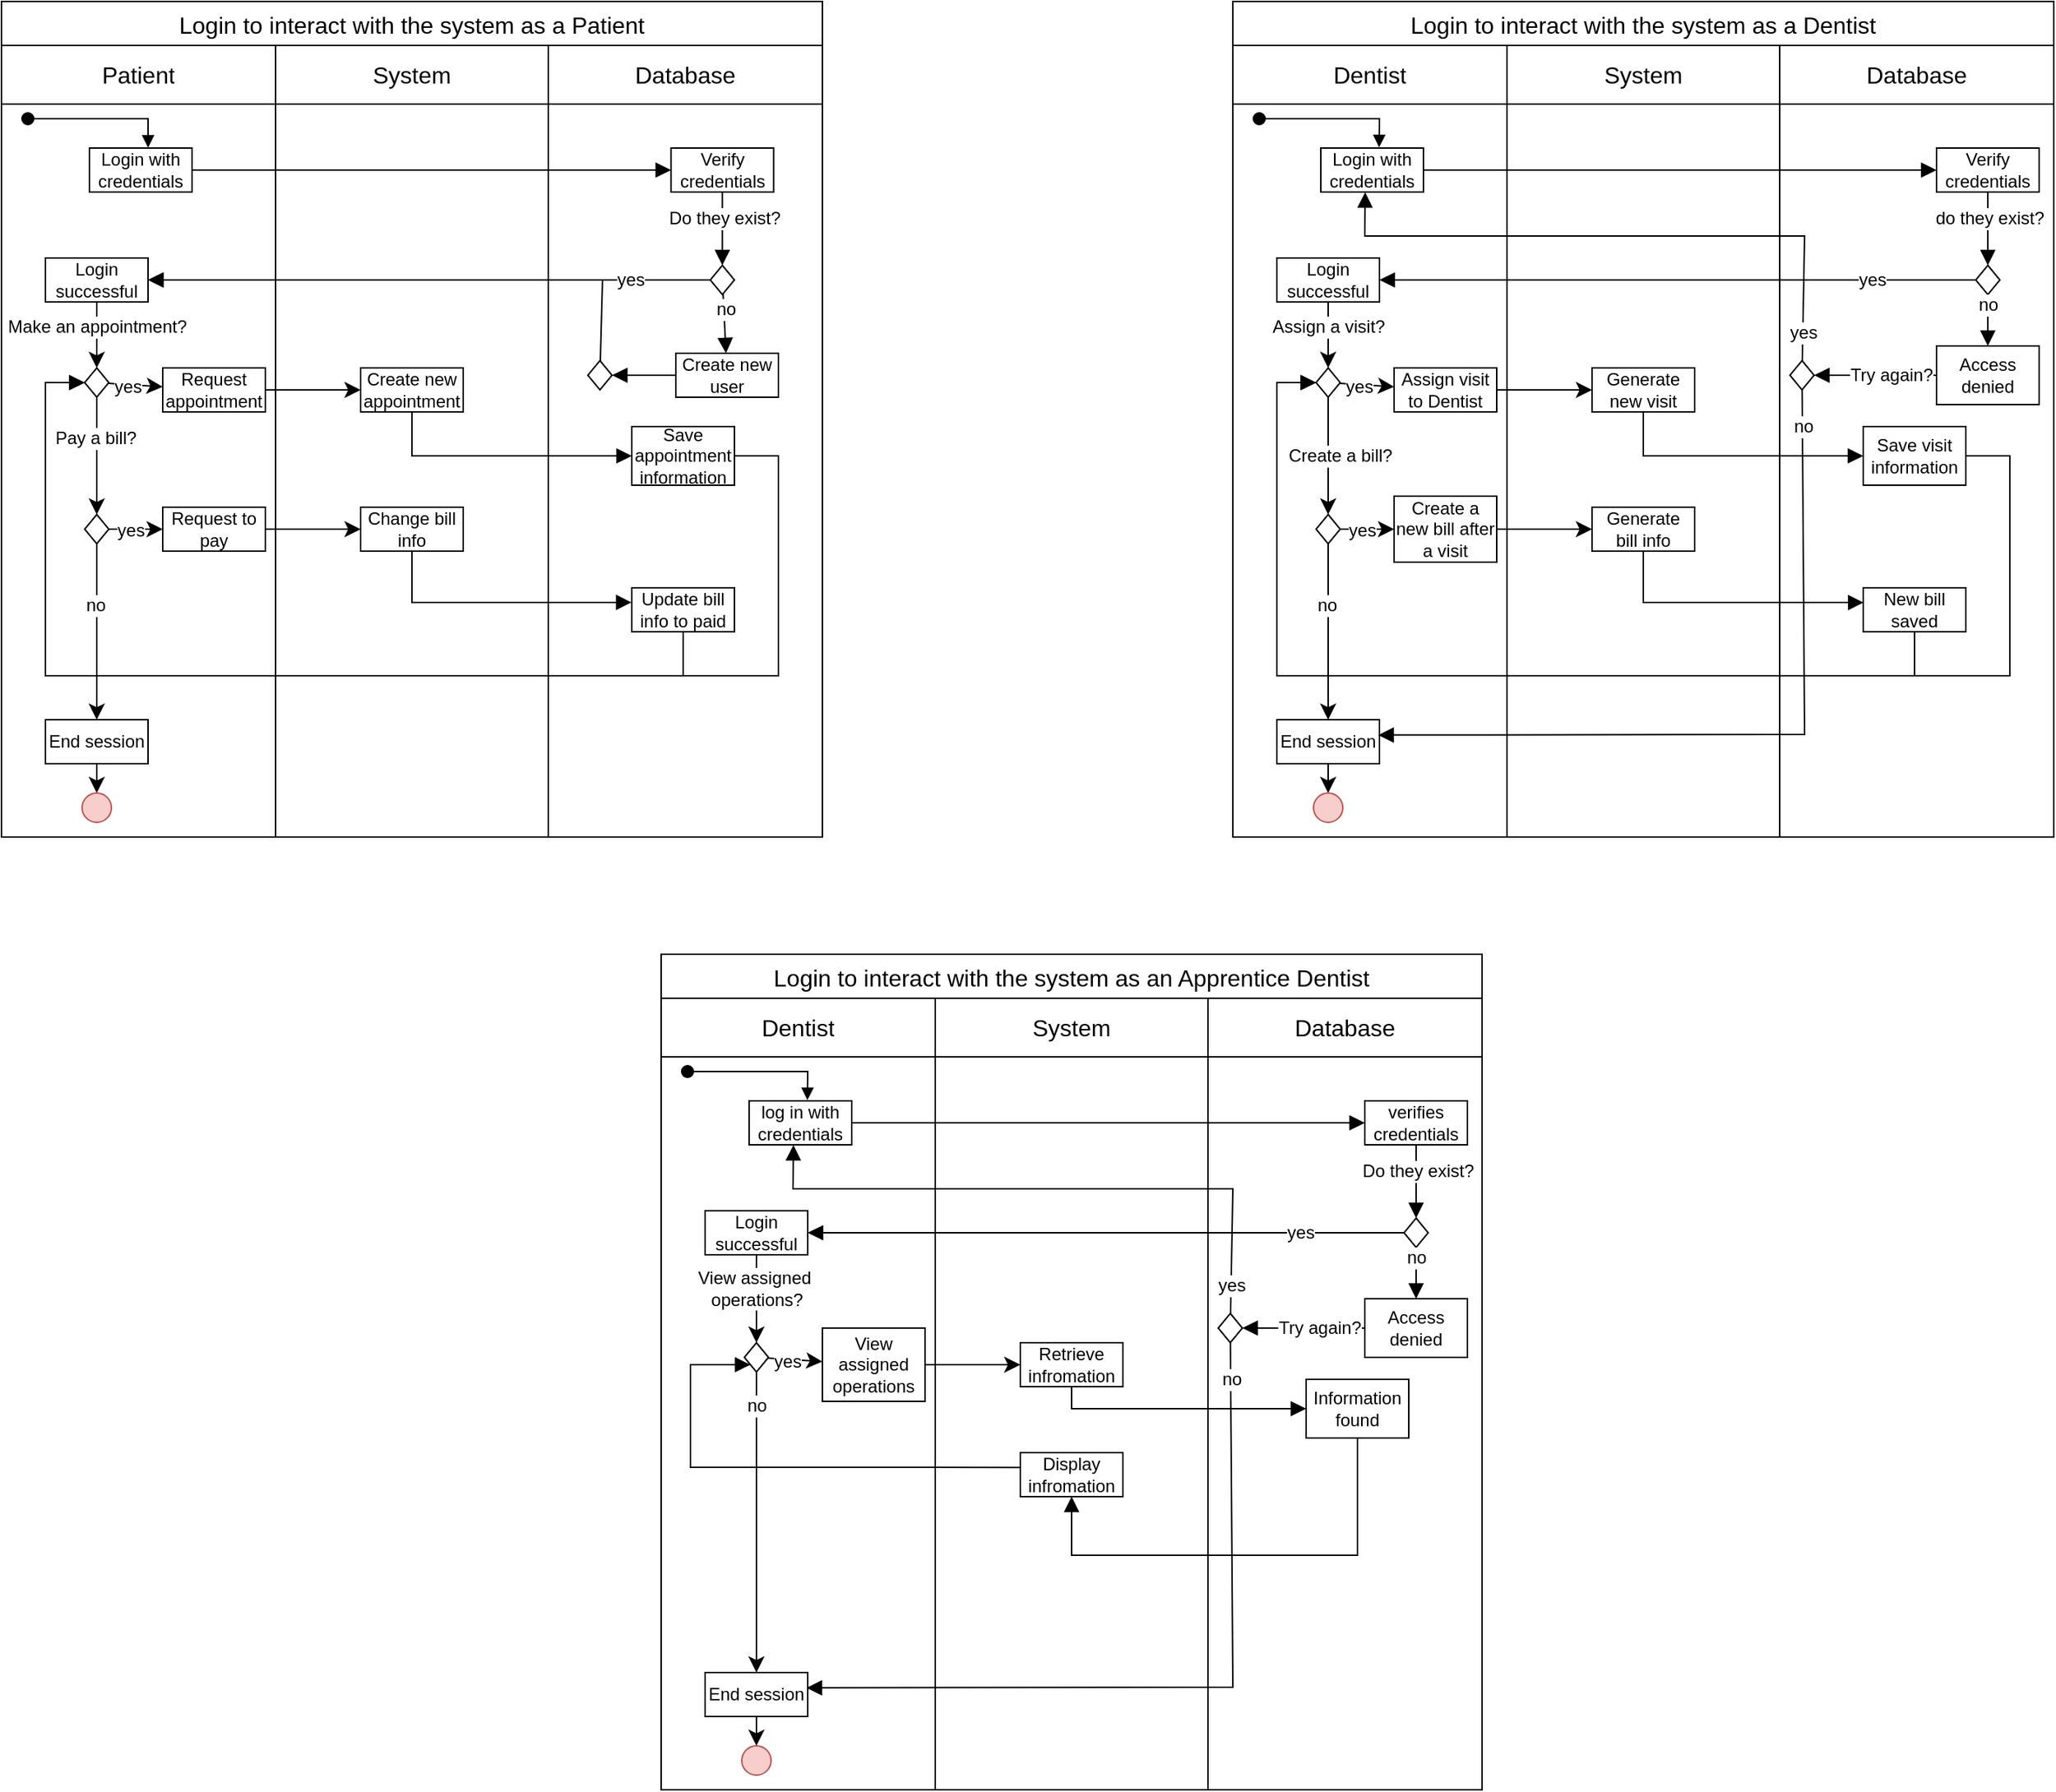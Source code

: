 <mxfile version="24.8.0">
  <diagram name="Page-1" id="uEcrJ6mdZMf3yO1zMUEK">
    <mxGraphModel dx="2141" dy="1017" grid="1" gridSize="10" guides="1" tooltips="1" connect="1" arrows="1" fold="1" page="1" pageScale="1" pageWidth="850" pageHeight="1100" math="0" shadow="0">
      <root>
        <mxCell id="0" />
        <mxCell id="1" parent="0" />
        <mxCell id="DEw6KJjrD6QTIvw1O1RF-261" value="" style="group" vertex="1" connectable="0" parent="1">
          <mxGeometry x="110" y="480" width="560" height="560" as="geometry" />
        </mxCell>
        <mxCell id="DEw6KJjrD6QTIvw1O1RF-126" value="Login to interact with the system as a Patient" style="shape=table;startSize=30;container=1;collapsible=0;childLayout=tableLayout;strokeColor=default;fontSize=16;" vertex="1" parent="DEw6KJjrD6QTIvw1O1RF-261">
          <mxGeometry width="560" height="570" as="geometry" />
        </mxCell>
        <mxCell id="DEw6KJjrD6QTIvw1O1RF-127" value="" style="shape=tableRow;horizontal=0;startSize=0;swimlaneHead=0;swimlaneBody=0;strokeColor=inherit;top=0;left=0;bottom=0;right=0;collapsible=0;dropTarget=0;fillColor=none;points=[[0,0.5],[1,0.5]];portConstraint=eastwest;fontSize=16;" vertex="1" parent="DEw6KJjrD6QTIvw1O1RF-126">
          <mxGeometry y="30" width="560" height="40" as="geometry" />
        </mxCell>
        <mxCell id="DEw6KJjrD6QTIvw1O1RF-128" value="Patient" style="shape=partialRectangle;html=1;whiteSpace=wrap;connectable=0;strokeColor=inherit;overflow=hidden;fillColor=none;top=0;left=0;bottom=0;right=0;pointerEvents=1;fontSize=16;" vertex="1" parent="DEw6KJjrD6QTIvw1O1RF-127">
          <mxGeometry width="187" height="40" as="geometry">
            <mxRectangle width="187" height="40" as="alternateBounds" />
          </mxGeometry>
        </mxCell>
        <mxCell id="DEw6KJjrD6QTIvw1O1RF-129" value="System" style="shape=partialRectangle;html=1;whiteSpace=wrap;connectable=0;strokeColor=inherit;overflow=hidden;fillColor=none;top=0;left=0;bottom=0;right=0;pointerEvents=1;fontSize=16;" vertex="1" parent="DEw6KJjrD6QTIvw1O1RF-127">
          <mxGeometry x="187" width="186" height="40" as="geometry">
            <mxRectangle width="186" height="40" as="alternateBounds" />
          </mxGeometry>
        </mxCell>
        <mxCell id="DEw6KJjrD6QTIvw1O1RF-130" value="Database" style="shape=partialRectangle;html=1;whiteSpace=wrap;connectable=0;strokeColor=inherit;overflow=hidden;fillColor=none;top=0;left=0;bottom=0;right=0;pointerEvents=1;fontSize=16;" vertex="1" parent="DEw6KJjrD6QTIvw1O1RF-127">
          <mxGeometry x="373" width="187" height="40" as="geometry">
            <mxRectangle width="187" height="40" as="alternateBounds" />
          </mxGeometry>
        </mxCell>
        <mxCell id="DEw6KJjrD6QTIvw1O1RF-135" value="" style="shape=tableRow;horizontal=0;startSize=0;swimlaneHead=0;swimlaneBody=0;strokeColor=inherit;top=0;left=0;bottom=0;right=0;collapsible=0;dropTarget=0;fillColor=none;points=[[0,0.5],[1,0.5]];portConstraint=eastwest;fontSize=16;" vertex="1" parent="DEw6KJjrD6QTIvw1O1RF-126">
          <mxGeometry y="70" width="560" height="500" as="geometry" />
        </mxCell>
        <mxCell id="DEw6KJjrD6QTIvw1O1RF-136" value="" style="shape=partialRectangle;html=1;whiteSpace=wrap;connectable=0;strokeColor=inherit;overflow=hidden;fillColor=none;top=0;left=0;bottom=0;right=0;pointerEvents=1;fontSize=16;" vertex="1" parent="DEw6KJjrD6QTIvw1O1RF-135">
          <mxGeometry width="187" height="500" as="geometry">
            <mxRectangle width="187" height="500" as="alternateBounds" />
          </mxGeometry>
        </mxCell>
        <mxCell id="DEw6KJjrD6QTIvw1O1RF-137" value="" style="shape=partialRectangle;html=1;whiteSpace=wrap;connectable=0;strokeColor=inherit;overflow=hidden;fillColor=none;top=0;left=0;bottom=0;right=0;pointerEvents=1;fontSize=16;" vertex="1" parent="DEw6KJjrD6QTIvw1O1RF-135">
          <mxGeometry x="187" width="186" height="500" as="geometry">
            <mxRectangle width="186" height="500" as="alternateBounds" />
          </mxGeometry>
        </mxCell>
        <mxCell id="DEw6KJjrD6QTIvw1O1RF-138" value="" style="shape=partialRectangle;html=1;whiteSpace=wrap;connectable=0;strokeColor=inherit;overflow=hidden;fillColor=none;top=0;left=0;bottom=0;right=0;pointerEvents=1;fontSize=16;" vertex="1" parent="DEw6KJjrD6QTIvw1O1RF-135">
          <mxGeometry x="373" width="187" height="500" as="geometry">
            <mxRectangle width="187" height="500" as="alternateBounds" />
          </mxGeometry>
        </mxCell>
        <mxCell id="DEw6KJjrD6QTIvw1O1RF-139" value="Login with credentials" style="rounded=0;whiteSpace=wrap;html=1;" vertex="1" parent="DEw6KJjrD6QTIvw1O1RF-261">
          <mxGeometry x="60" y="100" width="70" height="30" as="geometry" />
        </mxCell>
        <mxCell id="DEw6KJjrD6QTIvw1O1RF-147" value="" style="html=1;verticalAlign=bottom;startArrow=oval;startFill=1;endArrow=block;startSize=8;curved=0;rounded=0;fontSize=12;entryX=0.572;entryY=-0.007;entryDx=0;entryDy=0;entryPerimeter=0;" edge="1" parent="DEw6KJjrD6QTIvw1O1RF-261" target="DEw6KJjrD6QTIvw1O1RF-139">
          <mxGeometry width="60" relative="1" as="geometry">
            <mxPoint x="18" y="80" as="sourcePoint" />
            <mxPoint x="97" y="100" as="targetPoint" />
            <Array as="points">
              <mxPoint x="100" y="80" />
            </Array>
          </mxGeometry>
        </mxCell>
        <mxCell id="DEw6KJjrD6QTIvw1O1RF-148" value="" style="html=1;verticalAlign=bottom;endArrow=block;curved=0;rounded=0;fontSize=12;startSize=8;endSize=8;" edge="1" parent="DEw6KJjrD6QTIvw1O1RF-261" source="DEw6KJjrD6QTIvw1O1RF-139" target="DEw6KJjrD6QTIvw1O1RF-149">
          <mxGeometry width="80" relative="1" as="geometry">
            <mxPoint x="130" y="114.82" as="sourcePoint" />
            <mxPoint x="210" y="114.82" as="targetPoint" />
          </mxGeometry>
        </mxCell>
        <mxCell id="DEw6KJjrD6QTIvw1O1RF-149" value="Verify credentials" style="rounded=0;whiteSpace=wrap;html=1;" vertex="1" parent="DEw6KJjrD6QTIvw1O1RF-261">
          <mxGeometry x="456.75" y="100" width="70" height="30" as="geometry" />
        </mxCell>
        <mxCell id="DEw6KJjrD6QTIvw1O1RF-153" value="" style="rhombus;whiteSpace=wrap;html=1;" vertex="1" parent="DEw6KJjrD6QTIvw1O1RF-261">
          <mxGeometry x="483.5" y="180" width="16.5" height="20" as="geometry" />
        </mxCell>
        <mxCell id="DEw6KJjrD6QTIvw1O1RF-154" value="" style="html=1;verticalAlign=bottom;endArrow=block;curved=0;rounded=0;fontSize=12;startSize=8;endSize=8;" edge="1" parent="DEw6KJjrD6QTIvw1O1RF-261" source="DEw6KJjrD6QTIvw1O1RF-149" target="DEw6KJjrD6QTIvw1O1RF-153">
          <mxGeometry width="80" relative="1" as="geometry">
            <mxPoint x="140" y="125" as="sourcePoint" />
            <mxPoint x="440" y="125" as="targetPoint" />
          </mxGeometry>
        </mxCell>
        <mxCell id="DEw6KJjrD6QTIvw1O1RF-155" value="Do they exist?" style="edgeLabel;html=1;align=center;verticalAlign=middle;resizable=0;points=[];fontSize=12;" vertex="1" connectable="0" parent="DEw6KJjrD6QTIvw1O1RF-154">
          <mxGeometry x="-0.293" y="1" relative="1" as="geometry">
            <mxPoint as="offset" />
          </mxGeometry>
        </mxCell>
        <mxCell id="DEw6KJjrD6QTIvw1O1RF-156" value="" style="html=1;verticalAlign=bottom;endArrow=block;curved=0;rounded=0;fontSize=12;startSize=8;endSize=8;" edge="1" parent="DEw6KJjrD6QTIvw1O1RF-261" source="DEw6KJjrD6QTIvw1O1RF-153" target="DEw6KJjrD6QTIvw1O1RF-160">
          <mxGeometry width="80" relative="1" as="geometry">
            <mxPoint x="150" y="135" as="sourcePoint" />
            <mxPoint x="620" y="190" as="targetPoint" />
          </mxGeometry>
        </mxCell>
        <mxCell id="DEw6KJjrD6QTIvw1O1RF-159" value="no" style="edgeLabel;html=1;align=center;verticalAlign=middle;resizable=0;points=[];fontSize=12;" vertex="1" connectable="0" parent="DEw6KJjrD6QTIvw1O1RF-156">
          <mxGeometry x="0.503" y="-2" relative="1" as="geometry">
            <mxPoint x="2" y="-20" as="offset" />
          </mxGeometry>
        </mxCell>
        <mxCell id="DEw6KJjrD6QTIvw1O1RF-160" value="Create new user" style="rounded=0;whiteSpace=wrap;html=1;" vertex="1" parent="DEw6KJjrD6QTIvw1O1RF-261">
          <mxGeometry x="460" y="240" width="70" height="30" as="geometry" />
        </mxCell>
        <mxCell id="DEw6KJjrD6QTIvw1O1RF-162" value="Login successful" style="rounded=0;whiteSpace=wrap;html=1;" vertex="1" parent="DEw6KJjrD6QTIvw1O1RF-261">
          <mxGeometry x="30" y="175" width="70" height="30" as="geometry" />
        </mxCell>
        <mxCell id="DEw6KJjrD6QTIvw1O1RF-163" value="" style="endArrow=classic;html=1;rounded=0;fontSize=12;startSize=8;endSize=8;curved=1;" edge="1" parent="DEw6KJjrD6QTIvw1O1RF-261" source="DEw6KJjrD6QTIvw1O1RF-176" target="DEw6KJjrD6QTIvw1O1RF-164">
          <mxGeometry width="50" height="50" relative="1" as="geometry">
            <mxPoint x="70" y="310" as="sourcePoint" />
            <mxPoint x="-20" y="160" as="targetPoint" />
          </mxGeometry>
        </mxCell>
        <mxCell id="DEw6KJjrD6QTIvw1O1RF-179" value="yes" style="edgeLabel;html=1;align=center;verticalAlign=middle;resizable=0;points=[];fontSize=12;" vertex="1" connectable="0" parent="DEw6KJjrD6QTIvw1O1RF-163">
          <mxGeometry x="-0.3" y="-1" relative="1" as="geometry">
            <mxPoint as="offset" />
          </mxGeometry>
        </mxCell>
        <mxCell id="DEw6KJjrD6QTIvw1O1RF-164" value="Request appointment" style="rounded=0;whiteSpace=wrap;html=1;" vertex="1" parent="DEw6KJjrD6QTIvw1O1RF-261">
          <mxGeometry x="110" y="250" width="70" height="30" as="geometry" />
        </mxCell>
        <mxCell id="DEw6KJjrD6QTIvw1O1RF-165" value="" style="endArrow=classic;html=1;rounded=0;fontSize=12;startSize=8;endSize=8;curved=1;" edge="1" parent="DEw6KJjrD6QTIvw1O1RF-261" source="DEw6KJjrD6QTIvw1O1RF-164" target="DEw6KJjrD6QTIvw1O1RF-166">
          <mxGeometry width="50" height="50" relative="1" as="geometry">
            <mxPoint x="105" y="215" as="sourcePoint" />
            <mxPoint x="-20" y="270" as="targetPoint" />
          </mxGeometry>
        </mxCell>
        <mxCell id="DEw6KJjrD6QTIvw1O1RF-166" value="Create new appointment" style="rounded=0;whiteSpace=wrap;html=1;" vertex="1" parent="DEw6KJjrD6QTIvw1O1RF-261">
          <mxGeometry x="245" y="250" width="70" height="30" as="geometry" />
        </mxCell>
        <mxCell id="DEw6KJjrD6QTIvw1O1RF-170" value="" style="html=1;verticalAlign=bottom;endArrow=block;curved=0;rounded=0;fontSize=12;startSize=8;endSize=8;" edge="1" parent="DEw6KJjrD6QTIvw1O1RF-261" source="DEw6KJjrD6QTIvw1O1RF-160" target="DEw6KJjrD6QTIvw1O1RF-398">
          <mxGeometry width="80" relative="1" as="geometry">
            <mxPoint x="475" y="210" as="sourcePoint" />
            <mxPoint x="416.5" y="255" as="targetPoint" />
          </mxGeometry>
        </mxCell>
        <mxCell id="DEw6KJjrD6QTIvw1O1RF-175" value="" style="html=1;verticalAlign=bottom;endArrow=block;curved=0;rounded=0;fontSize=12;startSize=8;endSize=8;" edge="1" parent="DEw6KJjrD6QTIvw1O1RF-261" source="DEw6KJjrD6QTIvw1O1RF-398" target="DEw6KJjrD6QTIvw1O1RF-162">
          <mxGeometry width="80" relative="1" as="geometry">
            <mxPoint x="408.511" y="245.316" as="sourcePoint" />
            <mxPoint x="406" y="265" as="targetPoint" />
            <Array as="points">
              <mxPoint x="410" y="190" />
            </Array>
          </mxGeometry>
        </mxCell>
        <mxCell id="DEw6KJjrD6QTIvw1O1RF-177" value="" style="endArrow=classic;html=1;rounded=0;fontSize=12;startSize=8;endSize=8;curved=1;" edge="1" parent="DEw6KJjrD6QTIvw1O1RF-261" source="DEw6KJjrD6QTIvw1O1RF-162" target="DEw6KJjrD6QTIvw1O1RF-176">
          <mxGeometry width="50" height="50" relative="1" as="geometry">
            <mxPoint x="95" y="205" as="sourcePoint" />
            <mxPoint x="95" y="360" as="targetPoint" />
          </mxGeometry>
        </mxCell>
        <mxCell id="DEw6KJjrD6QTIvw1O1RF-178" value="Make an appointment?" style="edgeLabel;html=1;align=center;verticalAlign=middle;resizable=0;points=[];fontSize=12;" vertex="1" connectable="0" parent="DEw6KJjrD6QTIvw1O1RF-177">
          <mxGeometry x="-0.241" relative="1" as="geometry">
            <mxPoint as="offset" />
          </mxGeometry>
        </mxCell>
        <mxCell id="DEw6KJjrD6QTIvw1O1RF-176" value="" style="rhombus;whiteSpace=wrap;html=1;" vertex="1" parent="DEw6KJjrD6QTIvw1O1RF-261">
          <mxGeometry x="56.75" y="250" width="16.5" height="20" as="geometry" />
        </mxCell>
        <mxCell id="DEw6KJjrD6QTIvw1O1RF-181" value="Save appointment information" style="rounded=0;whiteSpace=wrap;html=1;" vertex="1" parent="DEw6KJjrD6QTIvw1O1RF-261">
          <mxGeometry x="430" y="290" width="70" height="40" as="geometry" />
        </mxCell>
        <mxCell id="DEw6KJjrD6QTIvw1O1RF-182" value="" style="html=1;verticalAlign=bottom;endArrow=block;curved=0;rounded=0;fontSize=12;startSize=8;endSize=8;" edge="1" parent="DEw6KJjrD6QTIvw1O1RF-261" source="DEw6KJjrD6QTIvw1O1RF-166" target="DEw6KJjrD6QTIvw1O1RF-181">
          <mxGeometry width="80" relative="1" as="geometry">
            <mxPoint x="399" y="255" as="sourcePoint" />
            <mxPoint x="110" y="200" as="targetPoint" />
            <Array as="points">
              <mxPoint x="280" y="310" />
            </Array>
          </mxGeometry>
        </mxCell>
        <mxCell id="DEw6KJjrD6QTIvw1O1RF-183" value="" style="endArrow=classic;html=1;rounded=0;fontSize=12;startSize=8;endSize=8;curved=1;" edge="1" parent="DEw6KJjrD6QTIvw1O1RF-261" source="DEw6KJjrD6QTIvw1O1RF-186" target="DEw6KJjrD6QTIvw1O1RF-185">
          <mxGeometry width="50" height="50" relative="1" as="geometry">
            <mxPoint x="83" y="275" as="sourcePoint" />
            <mxPoint x="-20" y="300" as="targetPoint" />
          </mxGeometry>
        </mxCell>
        <mxCell id="DEw6KJjrD6QTIvw1O1RF-189" value="yes" style="edgeLabel;html=1;align=center;verticalAlign=middle;resizable=0;points=[];fontSize=12;" vertex="1" connectable="0" parent="DEw6KJjrD6QTIvw1O1RF-183">
          <mxGeometry x="-0.218" y="-1" relative="1" as="geometry">
            <mxPoint as="offset" />
          </mxGeometry>
        </mxCell>
        <mxCell id="DEw6KJjrD6QTIvw1O1RF-185" value="Request to pay" style="rounded=0;whiteSpace=wrap;html=1;" vertex="1" parent="DEw6KJjrD6QTIvw1O1RF-261">
          <mxGeometry x="110" y="345" width="70" height="30" as="geometry" />
        </mxCell>
        <mxCell id="DEw6KJjrD6QTIvw1O1RF-187" value="" style="endArrow=classic;html=1;rounded=0;fontSize=12;startSize=8;endSize=8;curved=1;" edge="1" parent="DEw6KJjrD6QTIvw1O1RF-261" source="DEw6KJjrD6QTIvw1O1RF-176" target="DEw6KJjrD6QTIvw1O1RF-186">
          <mxGeometry width="50" height="50" relative="1" as="geometry">
            <mxPoint x="65" y="275" as="sourcePoint" />
            <mxPoint x="65" y="360" as="targetPoint" />
          </mxGeometry>
        </mxCell>
        <mxCell id="DEw6KJjrD6QTIvw1O1RF-188" value="Pay a bill?" style="edgeLabel;html=1;align=center;verticalAlign=middle;resizable=0;points=[];fontSize=12;" vertex="1" connectable="0" parent="DEw6KJjrD6QTIvw1O1RF-187">
          <mxGeometry x="-0.3" y="-1" relative="1" as="geometry">
            <mxPoint as="offset" />
          </mxGeometry>
        </mxCell>
        <mxCell id="DEw6KJjrD6QTIvw1O1RF-186" value="" style="rhombus;whiteSpace=wrap;html=1;" vertex="1" parent="DEw6KJjrD6QTIvw1O1RF-261">
          <mxGeometry x="56.75" y="350" width="16.5" height="20" as="geometry" />
        </mxCell>
        <mxCell id="DEw6KJjrD6QTIvw1O1RF-190" value="" style="endArrow=classic;html=1;rounded=0;fontSize=12;startSize=8;endSize=8;curved=1;" edge="1" parent="DEw6KJjrD6QTIvw1O1RF-261" source="DEw6KJjrD6QTIvw1O1RF-186" target="DEw6KJjrD6QTIvw1O1RF-192">
          <mxGeometry width="50" height="50" relative="1" as="geometry">
            <mxPoint x="64.85" y="350" as="sourcePoint" />
            <mxPoint x="64.85" y="405" as="targetPoint" />
          </mxGeometry>
        </mxCell>
        <mxCell id="DEw6KJjrD6QTIvw1O1RF-191" value="no" style="edgeLabel;html=1;align=center;verticalAlign=middle;resizable=0;points=[];fontSize=12;" vertex="1" connectable="0" parent="DEw6KJjrD6QTIvw1O1RF-190">
          <mxGeometry x="-0.3" y="-1" relative="1" as="geometry">
            <mxPoint as="offset" />
          </mxGeometry>
        </mxCell>
        <mxCell id="DEw6KJjrD6QTIvw1O1RF-192" value="End session" style="rounded=0;whiteSpace=wrap;html=1;" vertex="1" parent="DEw6KJjrD6QTIvw1O1RF-261">
          <mxGeometry x="30" y="490" width="70" height="30" as="geometry" />
        </mxCell>
        <mxCell id="DEw6KJjrD6QTIvw1O1RF-194" value="" style="endArrow=classic;html=1;rounded=0;fontSize=12;startSize=8;endSize=8;curved=1;" edge="1" parent="DEw6KJjrD6QTIvw1O1RF-261" source="DEw6KJjrD6QTIvw1O1RF-192" target="DEw6KJjrD6QTIvw1O1RF-197">
          <mxGeometry width="50" height="50" relative="1" as="geometry">
            <mxPoint x="109.7" y="410" as="sourcePoint" />
            <mxPoint x="-40" y="450" as="targetPoint" />
          </mxGeometry>
        </mxCell>
        <mxCell id="DEw6KJjrD6QTIvw1O1RF-197" value="" style="ellipse;whiteSpace=wrap;html=1;aspect=fixed;fillColor=#f8cecc;strokeColor=#b85450;" vertex="1" parent="DEw6KJjrD6QTIvw1O1RF-261">
          <mxGeometry x="55" y="540" width="20" height="20" as="geometry" />
        </mxCell>
        <mxCell id="DEw6KJjrD6QTIvw1O1RF-201" value="" style="endArrow=classic;html=1;rounded=0;fontSize=12;startSize=8;endSize=8;curved=1;" edge="1" parent="DEw6KJjrD6QTIvw1O1RF-261" source="DEw6KJjrD6QTIvw1O1RF-185" target="DEw6KJjrD6QTIvw1O1RF-203">
          <mxGeometry width="50" height="50" relative="1" as="geometry">
            <mxPoint x="220" y="360" as="sourcePoint" />
            <mxPoint x="-60" y="360" as="targetPoint" />
          </mxGeometry>
        </mxCell>
        <mxCell id="DEw6KJjrD6QTIvw1O1RF-203" value="Change bill info" style="rounded=0;whiteSpace=wrap;html=1;" vertex="1" parent="DEw6KJjrD6QTIvw1O1RF-261">
          <mxGeometry x="245" y="345" width="70" height="30" as="geometry" />
        </mxCell>
        <mxCell id="DEw6KJjrD6QTIvw1O1RF-205" value="" style="html=1;verticalAlign=bottom;endArrow=block;curved=0;rounded=0;fontSize=12;startSize=8;endSize=8;entryX=-0.003;entryY=0.333;entryDx=0;entryDy=0;entryPerimeter=0;" edge="1" parent="DEw6KJjrD6QTIvw1O1RF-261" source="DEw6KJjrD6QTIvw1O1RF-203" target="DEw6KJjrD6QTIvw1O1RF-206">
          <mxGeometry width="80" relative="1" as="geometry">
            <mxPoint x="399" y="255" as="sourcePoint" />
            <mxPoint x="620" y="470" as="targetPoint" />
            <Array as="points">
              <mxPoint x="280" y="410" />
            </Array>
          </mxGeometry>
        </mxCell>
        <mxCell id="DEw6KJjrD6QTIvw1O1RF-206" value="Update bill info to paid" style="rounded=0;whiteSpace=wrap;html=1;" vertex="1" parent="DEw6KJjrD6QTIvw1O1RF-261">
          <mxGeometry x="430" y="400" width="70" height="30" as="geometry" />
        </mxCell>
        <mxCell id="DEw6KJjrD6QTIvw1O1RF-207" value="" style="html=1;verticalAlign=bottom;endArrow=block;curved=0;rounded=0;fontSize=12;startSize=8;endSize=8;" edge="1" parent="DEw6KJjrD6QTIvw1O1RF-261" source="DEw6KJjrD6QTIvw1O1RF-206" target="DEw6KJjrD6QTIvw1O1RF-176">
          <mxGeometry width="80" relative="1" as="geometry">
            <mxPoint x="290" y="385" as="sourcePoint" />
            <mxPoint x="-20" y="270" as="targetPoint" />
            <Array as="points">
              <mxPoint x="465" y="460" />
              <mxPoint x="30" y="460" />
              <mxPoint x="30" y="260" />
            </Array>
          </mxGeometry>
        </mxCell>
        <mxCell id="DEw6KJjrD6QTIvw1O1RF-208" value="" style="html=1;verticalAlign=bottom;endArrow=block;curved=0;rounded=0;fontSize=12;startSize=8;endSize=8;" edge="1" parent="DEw6KJjrD6QTIvw1O1RF-261" source="DEw6KJjrD6QTIvw1O1RF-181" target="DEw6KJjrD6QTIvw1O1RF-176">
          <mxGeometry width="80" relative="1" as="geometry">
            <mxPoint x="475" y="440" as="sourcePoint" />
            <mxPoint x="68" y="274" as="targetPoint" />
            <Array as="points">
              <mxPoint x="530" y="310" />
              <mxPoint x="530" y="460" />
              <mxPoint x="30" y="460" />
              <mxPoint x="30" y="260" />
            </Array>
          </mxGeometry>
        </mxCell>
        <mxCell id="DEw6KJjrD6QTIvw1O1RF-157" value="" style="html=1;verticalAlign=bottom;endArrow=block;curved=0;rounded=0;fontSize=12;startSize=8;endSize=8;" edge="1" parent="DEw6KJjrD6QTIvw1O1RF-261" source="DEw6KJjrD6QTIvw1O1RF-153" target="DEw6KJjrD6QTIvw1O1RF-162">
          <mxGeometry width="80" relative="1" as="geometry">
            <mxPoint x="483" y="200" as="sourcePoint" />
            <mxPoint x="660.426" y="160" as="targetPoint" />
          </mxGeometry>
        </mxCell>
        <mxCell id="DEw6KJjrD6QTIvw1O1RF-158" value="yes" style="edgeLabel;html=1;align=center;verticalAlign=middle;resizable=0;points=[];fontSize=12;" vertex="1" connectable="0" parent="DEw6KJjrD6QTIvw1O1RF-157">
          <mxGeometry x="0.096" y="-1" relative="1" as="geometry">
            <mxPoint x="155" y="1" as="offset" />
          </mxGeometry>
        </mxCell>
        <mxCell id="DEw6KJjrD6QTIvw1O1RF-398" value="" style="rhombus;whiteSpace=wrap;html=1;" vertex="1" parent="DEw6KJjrD6QTIvw1O1RF-261">
          <mxGeometry x="400" y="245" width="16.5" height="20" as="geometry" />
        </mxCell>
        <mxCell id="DEw6KJjrD6QTIvw1O1RF-339" value="" style="group" vertex="1" connectable="0" parent="1">
          <mxGeometry x="950" y="480" width="560" height="560" as="geometry" />
        </mxCell>
        <mxCell id="DEw6KJjrD6QTIvw1O1RF-262" value="" style="group" vertex="1" connectable="0" parent="DEw6KJjrD6QTIvw1O1RF-339">
          <mxGeometry width="560" height="560" as="geometry" />
        </mxCell>
        <mxCell id="DEw6KJjrD6QTIvw1O1RF-209" value="Login to interact with the system as a Dentist" style="shape=table;startSize=30;container=1;collapsible=0;childLayout=tableLayout;strokeColor=default;fontSize=16;" vertex="1" parent="DEw6KJjrD6QTIvw1O1RF-262">
          <mxGeometry width="560" height="570" as="geometry" />
        </mxCell>
        <mxCell id="DEw6KJjrD6QTIvw1O1RF-210" value="" style="shape=tableRow;horizontal=0;startSize=0;swimlaneHead=0;swimlaneBody=0;strokeColor=inherit;top=0;left=0;bottom=0;right=0;collapsible=0;dropTarget=0;fillColor=none;points=[[0,0.5],[1,0.5]];portConstraint=eastwest;fontSize=16;" vertex="1" parent="DEw6KJjrD6QTIvw1O1RF-209">
          <mxGeometry y="30" width="560" height="40" as="geometry" />
        </mxCell>
        <mxCell id="DEw6KJjrD6QTIvw1O1RF-211" value="Dentist" style="shape=partialRectangle;html=1;whiteSpace=wrap;connectable=0;strokeColor=inherit;overflow=hidden;fillColor=none;top=0;left=0;bottom=0;right=0;pointerEvents=1;fontSize=16;" vertex="1" parent="DEw6KJjrD6QTIvw1O1RF-210">
          <mxGeometry width="187" height="40" as="geometry">
            <mxRectangle width="187" height="40" as="alternateBounds" />
          </mxGeometry>
        </mxCell>
        <mxCell id="DEw6KJjrD6QTIvw1O1RF-212" value="System" style="shape=partialRectangle;html=1;whiteSpace=wrap;connectable=0;strokeColor=inherit;overflow=hidden;fillColor=none;top=0;left=0;bottom=0;right=0;pointerEvents=1;fontSize=16;" vertex="1" parent="DEw6KJjrD6QTIvw1O1RF-210">
          <mxGeometry x="187" width="186" height="40" as="geometry">
            <mxRectangle width="186" height="40" as="alternateBounds" />
          </mxGeometry>
        </mxCell>
        <mxCell id="DEw6KJjrD6QTIvw1O1RF-213" value="Database" style="shape=partialRectangle;html=1;whiteSpace=wrap;connectable=0;strokeColor=inherit;overflow=hidden;fillColor=none;top=0;left=0;bottom=0;right=0;pointerEvents=1;fontSize=16;" vertex="1" parent="DEw6KJjrD6QTIvw1O1RF-210">
          <mxGeometry x="373" width="187" height="40" as="geometry">
            <mxRectangle width="187" height="40" as="alternateBounds" />
          </mxGeometry>
        </mxCell>
        <mxCell id="DEw6KJjrD6QTIvw1O1RF-214" value="" style="shape=tableRow;horizontal=0;startSize=0;swimlaneHead=0;swimlaneBody=0;strokeColor=inherit;top=0;left=0;bottom=0;right=0;collapsible=0;dropTarget=0;fillColor=none;points=[[0,0.5],[1,0.5]];portConstraint=eastwest;fontSize=16;" vertex="1" parent="DEw6KJjrD6QTIvw1O1RF-209">
          <mxGeometry y="70" width="560" height="500" as="geometry" />
        </mxCell>
        <mxCell id="DEw6KJjrD6QTIvw1O1RF-215" value="" style="shape=partialRectangle;html=1;whiteSpace=wrap;connectable=0;strokeColor=inherit;overflow=hidden;fillColor=none;top=0;left=0;bottom=0;right=0;pointerEvents=1;fontSize=16;" vertex="1" parent="DEw6KJjrD6QTIvw1O1RF-214">
          <mxGeometry width="187" height="500" as="geometry">
            <mxRectangle width="187" height="500" as="alternateBounds" />
          </mxGeometry>
        </mxCell>
        <mxCell id="DEw6KJjrD6QTIvw1O1RF-216" value="" style="shape=partialRectangle;html=1;whiteSpace=wrap;connectable=0;strokeColor=inherit;overflow=hidden;fillColor=none;top=0;left=0;bottom=0;right=0;pointerEvents=1;fontSize=16;" vertex="1" parent="DEw6KJjrD6QTIvw1O1RF-214">
          <mxGeometry x="187" width="186" height="500" as="geometry">
            <mxRectangle width="186" height="500" as="alternateBounds" />
          </mxGeometry>
        </mxCell>
        <mxCell id="DEw6KJjrD6QTIvw1O1RF-217" value="" style="shape=partialRectangle;html=1;whiteSpace=wrap;connectable=0;strokeColor=inherit;overflow=hidden;fillColor=none;top=0;left=0;bottom=0;right=0;pointerEvents=1;fontSize=16;" vertex="1" parent="DEw6KJjrD6QTIvw1O1RF-214">
          <mxGeometry x="373" width="187" height="500" as="geometry">
            <mxRectangle width="187" height="500" as="alternateBounds" />
          </mxGeometry>
        </mxCell>
        <mxCell id="DEw6KJjrD6QTIvw1O1RF-218" value="Login with credentials" style="rounded=0;whiteSpace=wrap;html=1;" vertex="1" parent="DEw6KJjrD6QTIvw1O1RF-262">
          <mxGeometry x="60" y="100" width="70" height="30" as="geometry" />
        </mxCell>
        <mxCell id="DEw6KJjrD6QTIvw1O1RF-219" value="" style="html=1;verticalAlign=bottom;startArrow=oval;startFill=1;endArrow=block;startSize=8;curved=0;rounded=0;fontSize=12;entryX=0.568;entryY=-0.017;entryDx=0;entryDy=0;entryPerimeter=0;" edge="1" parent="DEw6KJjrD6QTIvw1O1RF-262" target="DEw6KJjrD6QTIvw1O1RF-218">
          <mxGeometry width="60" relative="1" as="geometry">
            <mxPoint x="18" y="80" as="sourcePoint" />
            <mxPoint x="97" y="100" as="targetPoint" />
            <Array as="points">
              <mxPoint x="100" y="80" />
            </Array>
          </mxGeometry>
        </mxCell>
        <mxCell id="DEw6KJjrD6QTIvw1O1RF-220" value="" style="html=1;verticalAlign=bottom;endArrow=block;curved=0;rounded=0;fontSize=12;startSize=8;endSize=8;" edge="1" parent="DEw6KJjrD6QTIvw1O1RF-262" source="DEw6KJjrD6QTIvw1O1RF-218" target="DEw6KJjrD6QTIvw1O1RF-221">
          <mxGeometry width="80" relative="1" as="geometry">
            <mxPoint x="130" y="114.82" as="sourcePoint" />
            <mxPoint x="210" y="114.82" as="targetPoint" />
          </mxGeometry>
        </mxCell>
        <mxCell id="DEw6KJjrD6QTIvw1O1RF-221" value="Verify&lt;div&gt;credentials&lt;/div&gt;" style="rounded=0;whiteSpace=wrap;html=1;" vertex="1" parent="DEw6KJjrD6QTIvw1O1RF-262">
          <mxGeometry x="480" y="100" width="70" height="30" as="geometry" />
        </mxCell>
        <mxCell id="DEw6KJjrD6QTIvw1O1RF-222" value="" style="rhombus;whiteSpace=wrap;html=1;" vertex="1" parent="DEw6KJjrD6QTIvw1O1RF-262">
          <mxGeometry x="506.75" y="180" width="16.5" height="20" as="geometry" />
        </mxCell>
        <mxCell id="DEw6KJjrD6QTIvw1O1RF-223" value="" style="html=1;verticalAlign=bottom;endArrow=block;curved=0;rounded=0;fontSize=12;startSize=8;endSize=8;" edge="1" parent="DEw6KJjrD6QTIvw1O1RF-262" source="DEw6KJjrD6QTIvw1O1RF-221" target="DEw6KJjrD6QTIvw1O1RF-222">
          <mxGeometry width="80" relative="1" as="geometry">
            <mxPoint x="140" y="125" as="sourcePoint" />
            <mxPoint x="440" y="125" as="targetPoint" />
          </mxGeometry>
        </mxCell>
        <mxCell id="DEw6KJjrD6QTIvw1O1RF-224" value="do they exist?" style="edgeLabel;html=1;align=center;verticalAlign=middle;resizable=0;points=[];fontSize=12;" vertex="1" connectable="0" parent="DEw6KJjrD6QTIvw1O1RF-223">
          <mxGeometry x="-0.293" y="1" relative="1" as="geometry">
            <mxPoint as="offset" />
          </mxGeometry>
        </mxCell>
        <mxCell id="DEw6KJjrD6QTIvw1O1RF-225" value="" style="html=1;verticalAlign=bottom;endArrow=block;curved=0;rounded=0;fontSize=12;startSize=8;endSize=8;" edge="1" parent="DEw6KJjrD6QTIvw1O1RF-262" source="DEw6KJjrD6QTIvw1O1RF-222" target="DEw6KJjrD6QTIvw1O1RF-316">
          <mxGeometry width="80" relative="1" as="geometry">
            <mxPoint x="150" y="135" as="sourcePoint" />
            <mxPoint x="465" y="240" as="targetPoint" />
          </mxGeometry>
        </mxCell>
        <mxCell id="DEw6KJjrD6QTIvw1O1RF-226" value="no" style="edgeLabel;html=1;align=center;verticalAlign=middle;resizable=0;points=[];fontSize=12;" vertex="1" connectable="0" parent="DEw6KJjrD6QTIvw1O1RF-225">
          <mxGeometry x="0.503" y="-2" relative="1" as="geometry">
            <mxPoint x="2" y="-20" as="offset" />
          </mxGeometry>
        </mxCell>
        <mxCell id="DEw6KJjrD6QTIvw1O1RF-227" value="" style="html=1;verticalAlign=bottom;endArrow=block;curved=0;rounded=0;fontSize=12;startSize=8;endSize=8;" edge="1" parent="DEw6KJjrD6QTIvw1O1RF-262" source="DEw6KJjrD6QTIvw1O1RF-222" target="DEw6KJjrD6QTIvw1O1RF-230">
          <mxGeometry width="80" relative="1" as="geometry">
            <mxPoint x="483" y="200" as="sourcePoint" />
            <mxPoint x="660.426" y="160" as="targetPoint" />
          </mxGeometry>
        </mxCell>
        <mxCell id="DEw6KJjrD6QTIvw1O1RF-228" value="yes" style="edgeLabel;html=1;align=center;verticalAlign=middle;resizable=0;points=[];fontSize=12;" vertex="1" connectable="0" parent="DEw6KJjrD6QTIvw1O1RF-227">
          <mxGeometry x="0.096" y="-1" relative="1" as="geometry">
            <mxPoint x="152" y="1" as="offset" />
          </mxGeometry>
        </mxCell>
        <mxCell id="DEw6KJjrD6QTIvw1O1RF-230" value="Login successful" style="rounded=0;whiteSpace=wrap;html=1;" vertex="1" parent="DEw6KJjrD6QTIvw1O1RF-262">
          <mxGeometry x="30" y="175" width="70" height="30" as="geometry" />
        </mxCell>
        <mxCell id="DEw6KJjrD6QTIvw1O1RF-231" value="" style="endArrow=classic;html=1;rounded=0;fontSize=12;startSize=8;endSize=8;curved=1;" edge="1" parent="DEw6KJjrD6QTIvw1O1RF-262" source="DEw6KJjrD6QTIvw1O1RF-241" target="DEw6KJjrD6QTIvw1O1RF-233">
          <mxGeometry width="50" height="50" relative="1" as="geometry">
            <mxPoint x="70" y="310" as="sourcePoint" />
            <mxPoint x="-20" y="160" as="targetPoint" />
          </mxGeometry>
        </mxCell>
        <mxCell id="DEw6KJjrD6QTIvw1O1RF-232" value="yes" style="edgeLabel;html=1;align=center;verticalAlign=middle;resizable=0;points=[];fontSize=12;" vertex="1" connectable="0" parent="DEw6KJjrD6QTIvw1O1RF-231">
          <mxGeometry x="-0.3" y="-1" relative="1" as="geometry">
            <mxPoint as="offset" />
          </mxGeometry>
        </mxCell>
        <mxCell id="DEw6KJjrD6QTIvw1O1RF-233" value="Assign visit to Dentist" style="rounded=0;whiteSpace=wrap;html=1;" vertex="1" parent="DEw6KJjrD6QTIvw1O1RF-262">
          <mxGeometry x="110" y="250" width="70" height="30" as="geometry" />
        </mxCell>
        <mxCell id="DEw6KJjrD6QTIvw1O1RF-234" value="" style="endArrow=classic;html=1;rounded=0;fontSize=12;startSize=8;endSize=8;curved=1;" edge="1" parent="DEw6KJjrD6QTIvw1O1RF-262" source="DEw6KJjrD6QTIvw1O1RF-233" target="DEw6KJjrD6QTIvw1O1RF-235">
          <mxGeometry width="50" height="50" relative="1" as="geometry">
            <mxPoint x="105" y="215" as="sourcePoint" />
            <mxPoint x="-20" y="270" as="targetPoint" />
          </mxGeometry>
        </mxCell>
        <mxCell id="DEw6KJjrD6QTIvw1O1RF-235" value="Generate new visit" style="rounded=0;whiteSpace=wrap;html=1;" vertex="1" parent="DEw6KJjrD6QTIvw1O1RF-262">
          <mxGeometry x="245" y="250" width="70" height="30" as="geometry" />
        </mxCell>
        <mxCell id="DEw6KJjrD6QTIvw1O1RF-236" value="" style="rhombus;whiteSpace=wrap;html=1;" vertex="1" parent="DEw6KJjrD6QTIvw1O1RF-262">
          <mxGeometry x="380" y="245" width="16.5" height="20" as="geometry" />
        </mxCell>
        <mxCell id="DEw6KJjrD6QTIvw1O1RF-237" value="" style="html=1;verticalAlign=bottom;endArrow=block;curved=0;rounded=0;fontSize=12;startSize=8;endSize=8;" edge="1" parent="DEw6KJjrD6QTIvw1O1RF-262" source="DEw6KJjrD6QTIvw1O1RF-316" target="DEw6KJjrD6QTIvw1O1RF-236">
          <mxGeometry width="80" relative="1" as="geometry">
            <mxPoint x="430" y="255" as="sourcePoint" />
            <mxPoint x="475" y="250" as="targetPoint" />
          </mxGeometry>
        </mxCell>
        <mxCell id="DEw6KJjrD6QTIvw1O1RF-317" value="Try again?" style="edgeLabel;html=1;align=center;verticalAlign=middle;resizable=0;points=[];fontSize=12;" vertex="1" connectable="0" parent="DEw6KJjrD6QTIvw1O1RF-237">
          <mxGeometry x="-0.256" relative="1" as="geometry">
            <mxPoint as="offset" />
          </mxGeometry>
        </mxCell>
        <mxCell id="DEw6KJjrD6QTIvw1O1RF-238" value="" style="html=1;verticalAlign=bottom;endArrow=block;curved=0;rounded=0;fontSize=12;startSize=8;endSize=8;entryX=0.432;entryY=1.004;entryDx=0;entryDy=0;entryPerimeter=0;" edge="1" parent="DEw6KJjrD6QTIvw1O1RF-262" source="DEw6KJjrD6QTIvw1O1RF-236" target="DEw6KJjrD6QTIvw1O1RF-218">
          <mxGeometry width="80" relative="1" as="geometry">
            <mxPoint x="440" y="265" as="sourcePoint" />
            <mxPoint x="406" y="265" as="targetPoint" />
            <Array as="points">
              <mxPoint x="390" y="160" />
              <mxPoint x="90" y="160" />
            </Array>
          </mxGeometry>
        </mxCell>
        <mxCell id="DEw6KJjrD6QTIvw1O1RF-318" value="yes" style="edgeLabel;html=1;align=center;verticalAlign=middle;resizable=0;points=[];fontSize=12;" vertex="1" connectable="0" parent="DEw6KJjrD6QTIvw1O1RF-238">
          <mxGeometry x="-0.908" relative="1" as="geometry">
            <mxPoint as="offset" />
          </mxGeometry>
        </mxCell>
        <mxCell id="DEw6KJjrD6QTIvw1O1RF-239" value="" style="endArrow=classic;html=1;rounded=0;fontSize=12;startSize=8;endSize=8;curved=1;" edge="1" parent="DEw6KJjrD6QTIvw1O1RF-262" source="DEw6KJjrD6QTIvw1O1RF-230" target="DEw6KJjrD6QTIvw1O1RF-241">
          <mxGeometry width="50" height="50" relative="1" as="geometry">
            <mxPoint x="95" y="205" as="sourcePoint" />
            <mxPoint x="95" y="360" as="targetPoint" />
          </mxGeometry>
        </mxCell>
        <mxCell id="DEw6KJjrD6QTIvw1O1RF-240" value="Assign a visit?" style="edgeLabel;html=1;align=center;verticalAlign=middle;resizable=0;points=[];fontSize=12;" vertex="1" connectable="0" parent="DEw6KJjrD6QTIvw1O1RF-239">
          <mxGeometry x="-0.241" relative="1" as="geometry">
            <mxPoint as="offset" />
          </mxGeometry>
        </mxCell>
        <mxCell id="DEw6KJjrD6QTIvw1O1RF-241" value="" style="rhombus;whiteSpace=wrap;html=1;" vertex="1" parent="DEw6KJjrD6QTIvw1O1RF-262">
          <mxGeometry x="56.75" y="250" width="16.5" height="20" as="geometry" />
        </mxCell>
        <mxCell id="DEw6KJjrD6QTIvw1O1RF-243" value="" style="html=1;verticalAlign=bottom;endArrow=block;curved=0;rounded=0;fontSize=12;startSize=8;endSize=8;" edge="1" parent="DEw6KJjrD6QTIvw1O1RF-262" source="DEw6KJjrD6QTIvw1O1RF-235">
          <mxGeometry width="80" relative="1" as="geometry">
            <mxPoint x="399" y="255" as="sourcePoint" />
            <mxPoint x="430" y="310" as="targetPoint" />
            <Array as="points">
              <mxPoint x="280" y="310" />
            </Array>
          </mxGeometry>
        </mxCell>
        <mxCell id="DEw6KJjrD6QTIvw1O1RF-244" value="" style="endArrow=classic;html=1;rounded=0;fontSize=12;startSize=8;endSize=8;curved=1;" edge="1" parent="DEw6KJjrD6QTIvw1O1RF-262" source="DEw6KJjrD6QTIvw1O1RF-249" target="DEw6KJjrD6QTIvw1O1RF-246">
          <mxGeometry width="50" height="50" relative="1" as="geometry">
            <mxPoint x="83" y="275" as="sourcePoint" />
            <mxPoint x="-20" y="300" as="targetPoint" />
          </mxGeometry>
        </mxCell>
        <mxCell id="DEw6KJjrD6QTIvw1O1RF-245" value="yes" style="edgeLabel;html=1;align=center;verticalAlign=middle;resizable=0;points=[];fontSize=12;" vertex="1" connectable="0" parent="DEw6KJjrD6QTIvw1O1RF-244">
          <mxGeometry x="-0.218" y="-1" relative="1" as="geometry">
            <mxPoint as="offset" />
          </mxGeometry>
        </mxCell>
        <mxCell id="DEw6KJjrD6QTIvw1O1RF-246" value="Create a new bill after a visit" style="rounded=0;whiteSpace=wrap;html=1;" vertex="1" parent="DEw6KJjrD6QTIvw1O1RF-262">
          <mxGeometry x="110" y="337.5" width="70" height="45" as="geometry" />
        </mxCell>
        <mxCell id="DEw6KJjrD6QTIvw1O1RF-247" value="" style="endArrow=classic;html=1;rounded=0;fontSize=12;startSize=8;endSize=8;curved=1;" edge="1" parent="DEw6KJjrD6QTIvw1O1RF-262" source="DEw6KJjrD6QTIvw1O1RF-241" target="DEw6KJjrD6QTIvw1O1RF-249">
          <mxGeometry width="50" height="50" relative="1" as="geometry">
            <mxPoint x="65" y="275" as="sourcePoint" />
            <mxPoint x="65" y="360" as="targetPoint" />
          </mxGeometry>
        </mxCell>
        <mxCell id="DEw6KJjrD6QTIvw1O1RF-248" value="Create a bill?" style="edgeLabel;html=1;align=center;verticalAlign=middle;resizable=0;points=[];fontSize=12;" vertex="1" connectable="0" parent="DEw6KJjrD6QTIvw1O1RF-247">
          <mxGeometry x="-0.3" y="-1" relative="1" as="geometry">
            <mxPoint x="9" y="12" as="offset" />
          </mxGeometry>
        </mxCell>
        <mxCell id="DEw6KJjrD6QTIvw1O1RF-249" value="" style="rhombus;whiteSpace=wrap;html=1;" vertex="1" parent="DEw6KJjrD6QTIvw1O1RF-262">
          <mxGeometry x="56.75" y="350" width="16.5" height="20" as="geometry" />
        </mxCell>
        <mxCell id="DEw6KJjrD6QTIvw1O1RF-250" value="" style="endArrow=classic;html=1;rounded=0;fontSize=12;startSize=8;endSize=8;curved=1;" edge="1" parent="DEw6KJjrD6QTIvw1O1RF-262" source="DEw6KJjrD6QTIvw1O1RF-249" target="DEw6KJjrD6QTIvw1O1RF-252">
          <mxGeometry width="50" height="50" relative="1" as="geometry">
            <mxPoint x="64.85" y="350" as="sourcePoint" />
            <mxPoint x="64.85" y="405" as="targetPoint" />
          </mxGeometry>
        </mxCell>
        <mxCell id="DEw6KJjrD6QTIvw1O1RF-251" value="no" style="edgeLabel;html=1;align=center;verticalAlign=middle;resizable=0;points=[];fontSize=12;" vertex="1" connectable="0" parent="DEw6KJjrD6QTIvw1O1RF-250">
          <mxGeometry x="-0.3" y="-1" relative="1" as="geometry">
            <mxPoint as="offset" />
          </mxGeometry>
        </mxCell>
        <mxCell id="DEw6KJjrD6QTIvw1O1RF-252" value="End session" style="rounded=0;whiteSpace=wrap;html=1;" vertex="1" parent="DEw6KJjrD6QTIvw1O1RF-262">
          <mxGeometry x="30" y="490" width="70" height="30" as="geometry" />
        </mxCell>
        <mxCell id="DEw6KJjrD6QTIvw1O1RF-253" value="" style="endArrow=classic;html=1;rounded=0;fontSize=12;startSize=8;endSize=8;curved=1;" edge="1" parent="DEw6KJjrD6QTIvw1O1RF-262" source="DEw6KJjrD6QTIvw1O1RF-252" target="DEw6KJjrD6QTIvw1O1RF-254">
          <mxGeometry width="50" height="50" relative="1" as="geometry">
            <mxPoint x="109.7" y="410" as="sourcePoint" />
            <mxPoint x="-40" y="450" as="targetPoint" />
          </mxGeometry>
        </mxCell>
        <mxCell id="DEw6KJjrD6QTIvw1O1RF-254" value="" style="ellipse;whiteSpace=wrap;html=1;aspect=fixed;fillColor=#f8cecc;strokeColor=#b85450;" vertex="1" parent="DEw6KJjrD6QTIvw1O1RF-262">
          <mxGeometry x="55" y="540" width="20" height="20" as="geometry" />
        </mxCell>
        <mxCell id="DEw6KJjrD6QTIvw1O1RF-255" value="" style="endArrow=classic;html=1;rounded=0;fontSize=12;startSize=8;endSize=8;curved=1;" edge="1" parent="DEw6KJjrD6QTIvw1O1RF-262" source="DEw6KJjrD6QTIvw1O1RF-246" target="DEw6KJjrD6QTIvw1O1RF-256">
          <mxGeometry width="50" height="50" relative="1" as="geometry">
            <mxPoint x="220" y="360" as="sourcePoint" />
            <mxPoint x="-60" y="360" as="targetPoint" />
          </mxGeometry>
        </mxCell>
        <mxCell id="DEw6KJjrD6QTIvw1O1RF-256" value="Generate bill info" style="rounded=0;whiteSpace=wrap;html=1;" vertex="1" parent="DEw6KJjrD6QTIvw1O1RF-262">
          <mxGeometry x="245" y="345" width="70" height="30" as="geometry" />
        </mxCell>
        <mxCell id="DEw6KJjrD6QTIvw1O1RF-257" value="" style="html=1;verticalAlign=bottom;endArrow=block;curved=0;rounded=0;fontSize=12;startSize=8;endSize=8;entryX=0.003;entryY=0.335;entryDx=0;entryDy=0;entryPerimeter=0;" edge="1" parent="DEw6KJjrD6QTIvw1O1RF-262" source="DEw6KJjrD6QTIvw1O1RF-256" target="DEw6KJjrD6QTIvw1O1RF-258">
          <mxGeometry width="80" relative="1" as="geometry">
            <mxPoint x="399" y="255" as="sourcePoint" />
            <mxPoint x="620" y="470" as="targetPoint" />
            <Array as="points">
              <mxPoint x="280" y="410" />
            </Array>
          </mxGeometry>
        </mxCell>
        <mxCell id="DEw6KJjrD6QTIvw1O1RF-258" value="New bill saved" style="rounded=0;whiteSpace=wrap;html=1;" vertex="1" parent="DEw6KJjrD6QTIvw1O1RF-262">
          <mxGeometry x="430" y="400" width="70" height="30" as="geometry" />
        </mxCell>
        <mxCell id="DEw6KJjrD6QTIvw1O1RF-259" value="" style="html=1;verticalAlign=bottom;endArrow=block;curved=0;rounded=0;fontSize=12;startSize=8;endSize=8;" edge="1" parent="DEw6KJjrD6QTIvw1O1RF-262" source="DEw6KJjrD6QTIvw1O1RF-258" target="DEw6KJjrD6QTIvw1O1RF-241">
          <mxGeometry width="80" relative="1" as="geometry">
            <mxPoint x="290" y="385" as="sourcePoint" />
            <mxPoint x="-20" y="270" as="targetPoint" />
            <Array as="points">
              <mxPoint x="465" y="460" />
              <mxPoint x="30" y="460" />
              <mxPoint x="30" y="260" />
            </Array>
          </mxGeometry>
        </mxCell>
        <mxCell id="DEw6KJjrD6QTIvw1O1RF-260" value="" style="html=1;verticalAlign=bottom;endArrow=block;curved=0;rounded=0;fontSize=12;startSize=8;endSize=8;" edge="1" parent="DEw6KJjrD6QTIvw1O1RF-262" target="DEw6KJjrD6QTIvw1O1RF-241">
          <mxGeometry width="80" relative="1" as="geometry">
            <mxPoint x="500" y="310" as="sourcePoint" />
            <mxPoint x="68" y="274" as="targetPoint" />
            <Array as="points">
              <mxPoint x="530" y="310" />
              <mxPoint x="530" y="460" />
              <mxPoint x="30" y="460" />
              <mxPoint x="30" y="260" />
            </Array>
          </mxGeometry>
        </mxCell>
        <mxCell id="DEw6KJjrD6QTIvw1O1RF-316" value="Access denied" style="rounded=0;whiteSpace=wrap;html=1;" vertex="1" parent="DEw6KJjrD6QTIvw1O1RF-262">
          <mxGeometry x="480" y="235" width="70" height="40" as="geometry" />
        </mxCell>
        <mxCell id="DEw6KJjrD6QTIvw1O1RF-319" value="" style="html=1;verticalAlign=bottom;endArrow=block;curved=0;rounded=0;fontSize=12;startSize=8;endSize=8;entryX=0.989;entryY=0.348;entryDx=0;entryDy=0;entryPerimeter=0;" edge="1" parent="DEw6KJjrD6QTIvw1O1RF-262" source="DEw6KJjrD6QTIvw1O1RF-236" target="DEw6KJjrD6QTIvw1O1RF-252">
          <mxGeometry width="80" relative="1" as="geometry">
            <mxPoint x="290" y="290" as="sourcePoint" />
            <mxPoint x="440" y="320" as="targetPoint" />
            <Array as="points">
              <mxPoint x="390" y="500" />
            </Array>
          </mxGeometry>
        </mxCell>
        <mxCell id="DEw6KJjrD6QTIvw1O1RF-320" value="no" style="edgeLabel;html=1;align=center;verticalAlign=middle;resizable=0;points=[];fontSize=12;" vertex="1" connectable="0" parent="DEw6KJjrD6QTIvw1O1RF-319">
          <mxGeometry x="-0.949" y="1" relative="1" as="geometry">
            <mxPoint x="-1" y="11" as="offset" />
          </mxGeometry>
        </mxCell>
        <mxCell id="DEw6KJjrD6QTIvw1O1RF-315" value="Save visit information" style="rounded=0;whiteSpace=wrap;html=1;" vertex="1" parent="DEw6KJjrD6QTIvw1O1RF-339">
          <mxGeometry x="430" y="290" width="70" height="40" as="geometry" />
        </mxCell>
        <mxCell id="DEw6KJjrD6QTIvw1O1RF-340" value="" style="group" vertex="1" connectable="0" parent="1">
          <mxGeometry x="570" y="1130" width="560" height="560" as="geometry" />
        </mxCell>
        <mxCell id="DEw6KJjrD6QTIvw1O1RF-341" value="" style="group" vertex="1" connectable="0" parent="DEw6KJjrD6QTIvw1O1RF-340">
          <mxGeometry x="-10" width="560" height="560" as="geometry" />
        </mxCell>
        <mxCell id="DEw6KJjrD6QTIvw1O1RF-342" value="Login to interact with the system as an Apprentice Dentist" style="shape=table;startSize=30;container=1;collapsible=0;childLayout=tableLayout;strokeColor=default;fontSize=16;" vertex="1" parent="DEw6KJjrD6QTIvw1O1RF-341">
          <mxGeometry width="560" height="570" as="geometry" />
        </mxCell>
        <mxCell id="DEw6KJjrD6QTIvw1O1RF-343" value="" style="shape=tableRow;horizontal=0;startSize=0;swimlaneHead=0;swimlaneBody=0;strokeColor=inherit;top=0;left=0;bottom=0;right=0;collapsible=0;dropTarget=0;fillColor=none;points=[[0,0.5],[1,0.5]];portConstraint=eastwest;fontSize=16;" vertex="1" parent="DEw6KJjrD6QTIvw1O1RF-342">
          <mxGeometry y="30" width="560" height="40" as="geometry" />
        </mxCell>
        <mxCell id="DEw6KJjrD6QTIvw1O1RF-344" value="Dentist" style="shape=partialRectangle;html=1;whiteSpace=wrap;connectable=0;strokeColor=inherit;overflow=hidden;fillColor=none;top=0;left=0;bottom=0;right=0;pointerEvents=1;fontSize=16;" vertex="1" parent="DEw6KJjrD6QTIvw1O1RF-343">
          <mxGeometry width="187" height="40" as="geometry">
            <mxRectangle width="187" height="40" as="alternateBounds" />
          </mxGeometry>
        </mxCell>
        <mxCell id="DEw6KJjrD6QTIvw1O1RF-345" value="System" style="shape=partialRectangle;html=1;whiteSpace=wrap;connectable=0;strokeColor=inherit;overflow=hidden;fillColor=none;top=0;left=0;bottom=0;right=0;pointerEvents=1;fontSize=16;" vertex="1" parent="DEw6KJjrD6QTIvw1O1RF-343">
          <mxGeometry x="187" width="186" height="40" as="geometry">
            <mxRectangle width="186" height="40" as="alternateBounds" />
          </mxGeometry>
        </mxCell>
        <mxCell id="DEw6KJjrD6QTIvw1O1RF-346" value="Database" style="shape=partialRectangle;html=1;whiteSpace=wrap;connectable=0;strokeColor=inherit;overflow=hidden;fillColor=none;top=0;left=0;bottom=0;right=0;pointerEvents=1;fontSize=16;" vertex="1" parent="DEw6KJjrD6QTIvw1O1RF-343">
          <mxGeometry x="373" width="187" height="40" as="geometry">
            <mxRectangle width="187" height="40" as="alternateBounds" />
          </mxGeometry>
        </mxCell>
        <mxCell id="DEw6KJjrD6QTIvw1O1RF-347" value="" style="shape=tableRow;horizontal=0;startSize=0;swimlaneHead=0;swimlaneBody=0;strokeColor=inherit;top=0;left=0;bottom=0;right=0;collapsible=0;dropTarget=0;fillColor=none;points=[[0,0.5],[1,0.5]];portConstraint=eastwest;fontSize=16;" vertex="1" parent="DEw6KJjrD6QTIvw1O1RF-342">
          <mxGeometry y="70" width="560" height="500" as="geometry" />
        </mxCell>
        <mxCell id="DEw6KJjrD6QTIvw1O1RF-348" value="" style="shape=partialRectangle;html=1;whiteSpace=wrap;connectable=0;strokeColor=inherit;overflow=hidden;fillColor=none;top=0;left=0;bottom=0;right=0;pointerEvents=1;fontSize=16;" vertex="1" parent="DEw6KJjrD6QTIvw1O1RF-347">
          <mxGeometry width="187" height="500" as="geometry">
            <mxRectangle width="187" height="500" as="alternateBounds" />
          </mxGeometry>
        </mxCell>
        <mxCell id="DEw6KJjrD6QTIvw1O1RF-349" value="" style="shape=partialRectangle;html=1;whiteSpace=wrap;connectable=0;strokeColor=inherit;overflow=hidden;fillColor=none;top=0;left=0;bottom=0;right=0;pointerEvents=1;fontSize=16;" vertex="1" parent="DEw6KJjrD6QTIvw1O1RF-347">
          <mxGeometry x="187" width="186" height="500" as="geometry">
            <mxRectangle width="186" height="500" as="alternateBounds" />
          </mxGeometry>
        </mxCell>
        <mxCell id="DEw6KJjrD6QTIvw1O1RF-350" value="" style="shape=partialRectangle;html=1;whiteSpace=wrap;connectable=0;strokeColor=inherit;overflow=hidden;fillColor=none;top=0;left=0;bottom=0;right=0;pointerEvents=1;fontSize=16;" vertex="1" parent="DEw6KJjrD6QTIvw1O1RF-347">
          <mxGeometry x="373" width="187" height="500" as="geometry">
            <mxRectangle width="187" height="500" as="alternateBounds" />
          </mxGeometry>
        </mxCell>
        <mxCell id="DEw6KJjrD6QTIvw1O1RF-351" value="log in with credentials" style="rounded=0;whiteSpace=wrap;html=1;" vertex="1" parent="DEw6KJjrD6QTIvw1O1RF-341">
          <mxGeometry x="60" y="100" width="70" height="30" as="geometry" />
        </mxCell>
        <mxCell id="DEw6KJjrD6QTIvw1O1RF-352" value="" style="html=1;verticalAlign=bottom;startArrow=oval;startFill=1;endArrow=block;startSize=8;curved=0;rounded=0;fontSize=12;entryX=0.568;entryY=-0.017;entryDx=0;entryDy=0;entryPerimeter=0;" edge="1" parent="DEw6KJjrD6QTIvw1O1RF-341" target="DEw6KJjrD6QTIvw1O1RF-351">
          <mxGeometry width="60" relative="1" as="geometry">
            <mxPoint x="18" y="80" as="sourcePoint" />
            <mxPoint x="97" y="100" as="targetPoint" />
            <Array as="points">
              <mxPoint x="100" y="80" />
            </Array>
          </mxGeometry>
        </mxCell>
        <mxCell id="DEw6KJjrD6QTIvw1O1RF-353" value="" style="html=1;verticalAlign=bottom;endArrow=block;curved=0;rounded=0;fontSize=12;startSize=8;endSize=8;" edge="1" parent="DEw6KJjrD6QTIvw1O1RF-341" source="DEw6KJjrD6QTIvw1O1RF-351" target="DEw6KJjrD6QTIvw1O1RF-354">
          <mxGeometry width="80" relative="1" as="geometry">
            <mxPoint x="130" y="114.82" as="sourcePoint" />
            <mxPoint x="210" y="114.82" as="targetPoint" />
          </mxGeometry>
        </mxCell>
        <mxCell id="DEw6KJjrD6QTIvw1O1RF-354" value="verifies credentials" style="rounded=0;whiteSpace=wrap;html=1;" vertex="1" parent="DEw6KJjrD6QTIvw1O1RF-341">
          <mxGeometry x="480" y="100" width="70" height="30" as="geometry" />
        </mxCell>
        <mxCell id="DEw6KJjrD6QTIvw1O1RF-355" value="" style="rhombus;whiteSpace=wrap;html=1;" vertex="1" parent="DEw6KJjrD6QTIvw1O1RF-341">
          <mxGeometry x="506.75" y="180" width="16.5" height="20" as="geometry" />
        </mxCell>
        <mxCell id="DEw6KJjrD6QTIvw1O1RF-356" value="" style="html=1;verticalAlign=bottom;endArrow=block;curved=0;rounded=0;fontSize=12;startSize=8;endSize=8;" edge="1" parent="DEw6KJjrD6QTIvw1O1RF-341" source="DEw6KJjrD6QTIvw1O1RF-354" target="DEw6KJjrD6QTIvw1O1RF-355">
          <mxGeometry width="80" relative="1" as="geometry">
            <mxPoint x="140" y="125" as="sourcePoint" />
            <mxPoint x="440" y="125" as="targetPoint" />
          </mxGeometry>
        </mxCell>
        <mxCell id="DEw6KJjrD6QTIvw1O1RF-357" value="Do they exist?" style="edgeLabel;html=1;align=center;verticalAlign=middle;resizable=0;points=[];fontSize=12;" vertex="1" connectable="0" parent="DEw6KJjrD6QTIvw1O1RF-356">
          <mxGeometry x="-0.293" y="1" relative="1" as="geometry">
            <mxPoint as="offset" />
          </mxGeometry>
        </mxCell>
        <mxCell id="DEw6KJjrD6QTIvw1O1RF-358" value="" style="html=1;verticalAlign=bottom;endArrow=block;curved=0;rounded=0;fontSize=12;startSize=8;endSize=8;" edge="1" parent="DEw6KJjrD6QTIvw1O1RF-341" source="DEw6KJjrD6QTIvw1O1RF-355" target="DEw6KJjrD6QTIvw1O1RF-394">
          <mxGeometry width="80" relative="1" as="geometry">
            <mxPoint x="150" y="135" as="sourcePoint" />
            <mxPoint x="465" y="240" as="targetPoint" />
          </mxGeometry>
        </mxCell>
        <mxCell id="DEw6KJjrD6QTIvw1O1RF-359" value="no" style="edgeLabel;html=1;align=center;verticalAlign=middle;resizable=0;points=[];fontSize=12;" vertex="1" connectable="0" parent="DEw6KJjrD6QTIvw1O1RF-358">
          <mxGeometry x="0.503" y="-2" relative="1" as="geometry">
            <mxPoint x="2" y="-20" as="offset" />
          </mxGeometry>
        </mxCell>
        <mxCell id="DEw6KJjrD6QTIvw1O1RF-360" value="" style="html=1;verticalAlign=bottom;endArrow=block;curved=0;rounded=0;fontSize=12;startSize=8;endSize=8;" edge="1" parent="DEw6KJjrD6QTIvw1O1RF-341" source="DEw6KJjrD6QTIvw1O1RF-355" target="DEw6KJjrD6QTIvw1O1RF-362">
          <mxGeometry width="80" relative="1" as="geometry">
            <mxPoint x="483" y="200" as="sourcePoint" />
            <mxPoint x="660.426" y="160" as="targetPoint" />
          </mxGeometry>
        </mxCell>
        <mxCell id="DEw6KJjrD6QTIvw1O1RF-361" value="yes" style="edgeLabel;html=1;align=center;verticalAlign=middle;resizable=0;points=[];fontSize=12;" vertex="1" connectable="0" parent="DEw6KJjrD6QTIvw1O1RF-360">
          <mxGeometry x="0.096" y="-1" relative="1" as="geometry">
            <mxPoint x="152" y="1" as="offset" />
          </mxGeometry>
        </mxCell>
        <mxCell id="DEw6KJjrD6QTIvw1O1RF-362" value="Login successful" style="rounded=0;whiteSpace=wrap;html=1;" vertex="1" parent="DEw6KJjrD6QTIvw1O1RF-341">
          <mxGeometry x="30" y="175" width="70" height="30" as="geometry" />
        </mxCell>
        <mxCell id="DEw6KJjrD6QTIvw1O1RF-363" value="" style="endArrow=classic;html=1;rounded=0;fontSize=12;startSize=8;endSize=8;curved=1;" edge="1" parent="DEw6KJjrD6QTIvw1O1RF-341" source="DEw6KJjrD6QTIvw1O1RF-375" target="DEw6KJjrD6QTIvw1O1RF-365">
          <mxGeometry width="50" height="50" relative="1" as="geometry">
            <mxPoint x="70" y="310" as="sourcePoint" />
            <mxPoint x="-20" y="160" as="targetPoint" />
          </mxGeometry>
        </mxCell>
        <mxCell id="DEw6KJjrD6QTIvw1O1RF-364" value="yes" style="edgeLabel;html=1;align=center;verticalAlign=middle;resizable=0;points=[];fontSize=12;" vertex="1" connectable="0" parent="DEw6KJjrD6QTIvw1O1RF-363">
          <mxGeometry x="-0.3" y="-1" relative="1" as="geometry">
            <mxPoint as="offset" />
          </mxGeometry>
        </mxCell>
        <mxCell id="DEw6KJjrD6QTIvw1O1RF-365" value="View assigned operations" style="rounded=0;whiteSpace=wrap;html=1;" vertex="1" parent="DEw6KJjrD6QTIvw1O1RF-341">
          <mxGeometry x="110" y="255" width="70" height="50" as="geometry" />
        </mxCell>
        <mxCell id="DEw6KJjrD6QTIvw1O1RF-366" value="" style="endArrow=classic;html=1;rounded=0;fontSize=12;startSize=8;endSize=8;curved=1;" edge="1" parent="DEw6KJjrD6QTIvw1O1RF-341" source="DEw6KJjrD6QTIvw1O1RF-365" target="DEw6KJjrD6QTIvw1O1RF-367">
          <mxGeometry width="50" height="50" relative="1" as="geometry">
            <mxPoint x="105" y="215" as="sourcePoint" />
            <mxPoint x="-20" y="270" as="targetPoint" />
          </mxGeometry>
        </mxCell>
        <mxCell id="DEw6KJjrD6QTIvw1O1RF-367" value="Retrieve infromation" style="rounded=0;whiteSpace=wrap;html=1;" vertex="1" parent="DEw6KJjrD6QTIvw1O1RF-341">
          <mxGeometry x="245" y="265" width="70" height="30" as="geometry" />
        </mxCell>
        <mxCell id="DEw6KJjrD6QTIvw1O1RF-368" value="" style="rhombus;whiteSpace=wrap;html=1;" vertex="1" parent="DEw6KJjrD6QTIvw1O1RF-341">
          <mxGeometry x="380" y="245" width="16.5" height="20" as="geometry" />
        </mxCell>
        <mxCell id="DEw6KJjrD6QTIvw1O1RF-369" value="" style="html=1;verticalAlign=bottom;endArrow=block;curved=0;rounded=0;fontSize=12;startSize=8;endSize=8;" edge="1" parent="DEw6KJjrD6QTIvw1O1RF-341" source="DEw6KJjrD6QTIvw1O1RF-394" target="DEw6KJjrD6QTIvw1O1RF-368">
          <mxGeometry width="80" relative="1" as="geometry">
            <mxPoint x="430" y="255" as="sourcePoint" />
            <mxPoint x="475" y="250" as="targetPoint" />
          </mxGeometry>
        </mxCell>
        <mxCell id="DEw6KJjrD6QTIvw1O1RF-370" value="Try again?" style="edgeLabel;html=1;align=center;verticalAlign=middle;resizable=0;points=[];fontSize=12;" vertex="1" connectable="0" parent="DEw6KJjrD6QTIvw1O1RF-369">
          <mxGeometry x="-0.256" relative="1" as="geometry">
            <mxPoint as="offset" />
          </mxGeometry>
        </mxCell>
        <mxCell id="DEw6KJjrD6QTIvw1O1RF-371" value="" style="html=1;verticalAlign=bottom;endArrow=block;curved=0;rounded=0;fontSize=12;startSize=8;endSize=8;entryX=0.432;entryY=1.004;entryDx=0;entryDy=0;entryPerimeter=0;" edge="1" parent="DEw6KJjrD6QTIvw1O1RF-341" source="DEw6KJjrD6QTIvw1O1RF-368" target="DEw6KJjrD6QTIvw1O1RF-351">
          <mxGeometry width="80" relative="1" as="geometry">
            <mxPoint x="440" y="265" as="sourcePoint" />
            <mxPoint x="406" y="265" as="targetPoint" />
            <Array as="points">
              <mxPoint x="390" y="160" />
              <mxPoint x="90" y="160" />
            </Array>
          </mxGeometry>
        </mxCell>
        <mxCell id="DEw6KJjrD6QTIvw1O1RF-372" value="yes" style="edgeLabel;html=1;align=center;verticalAlign=middle;resizable=0;points=[];fontSize=12;" vertex="1" connectable="0" parent="DEw6KJjrD6QTIvw1O1RF-371">
          <mxGeometry x="-0.908" relative="1" as="geometry">
            <mxPoint as="offset" />
          </mxGeometry>
        </mxCell>
        <mxCell id="DEw6KJjrD6QTIvw1O1RF-373" value="" style="endArrow=classic;html=1;rounded=0;fontSize=12;startSize=8;endSize=8;curved=1;" edge="1" parent="DEw6KJjrD6QTIvw1O1RF-341" source="DEw6KJjrD6QTIvw1O1RF-362" target="DEw6KJjrD6QTIvw1O1RF-375">
          <mxGeometry width="50" height="50" relative="1" as="geometry">
            <mxPoint x="95" y="205" as="sourcePoint" />
            <mxPoint x="95" y="360" as="targetPoint" />
          </mxGeometry>
        </mxCell>
        <mxCell id="DEw6KJjrD6QTIvw1O1RF-374" value="View assigned&amp;nbsp;&lt;div&gt;operations?&lt;/div&gt;" style="edgeLabel;html=1;align=center;verticalAlign=middle;resizable=0;points=[];fontSize=12;" vertex="1" connectable="0" parent="DEw6KJjrD6QTIvw1O1RF-373">
          <mxGeometry x="-0.241" relative="1" as="geometry">
            <mxPoint as="offset" />
          </mxGeometry>
        </mxCell>
        <mxCell id="DEw6KJjrD6QTIvw1O1RF-375" value="" style="rhombus;whiteSpace=wrap;html=1;" vertex="1" parent="DEw6KJjrD6QTIvw1O1RF-341">
          <mxGeometry x="56.75" y="265" width="16.5" height="20" as="geometry" />
        </mxCell>
        <mxCell id="DEw6KJjrD6QTIvw1O1RF-380" value="" style="endArrow=classic;html=1;rounded=0;fontSize=12;startSize=8;endSize=8;curved=1;" edge="1" parent="DEw6KJjrD6QTIvw1O1RF-341" source="DEw6KJjrD6QTIvw1O1RF-375" target="DEw6KJjrD6QTIvw1O1RF-385">
          <mxGeometry width="50" height="50" relative="1" as="geometry">
            <mxPoint x="65" y="275" as="sourcePoint" />
            <mxPoint x="65" y="410" as="targetPoint" />
          </mxGeometry>
        </mxCell>
        <mxCell id="DEw6KJjrD6QTIvw1O1RF-453" value="no" style="edgeLabel;html=1;align=center;verticalAlign=middle;resizable=0;points=[];fontSize=12;" vertex="1" connectable="0" parent="DEw6KJjrD6QTIvw1O1RF-380">
          <mxGeometry x="-0.78" relative="1" as="geometry">
            <mxPoint as="offset" />
          </mxGeometry>
        </mxCell>
        <mxCell id="DEw6KJjrD6QTIvw1O1RF-385" value="End session" style="rounded=0;whiteSpace=wrap;html=1;" vertex="1" parent="DEw6KJjrD6QTIvw1O1RF-341">
          <mxGeometry x="30" y="490" width="70" height="30" as="geometry" />
        </mxCell>
        <mxCell id="DEw6KJjrD6QTIvw1O1RF-386" value="" style="endArrow=classic;html=1;rounded=0;fontSize=12;startSize=8;endSize=8;curved=1;" edge="1" parent="DEw6KJjrD6QTIvw1O1RF-341" source="DEw6KJjrD6QTIvw1O1RF-385" target="DEw6KJjrD6QTIvw1O1RF-387">
          <mxGeometry width="50" height="50" relative="1" as="geometry">
            <mxPoint x="109.7" y="410" as="sourcePoint" />
            <mxPoint x="-40" y="450" as="targetPoint" />
          </mxGeometry>
        </mxCell>
        <mxCell id="DEw6KJjrD6QTIvw1O1RF-387" value="" style="ellipse;whiteSpace=wrap;html=1;aspect=fixed;fillColor=#f8cecc;strokeColor=#b85450;" vertex="1" parent="DEw6KJjrD6QTIvw1O1RF-341">
          <mxGeometry x="55" y="540" width="20" height="20" as="geometry" />
        </mxCell>
        <mxCell id="DEw6KJjrD6QTIvw1O1RF-394" value="Access denied" style="rounded=0;whiteSpace=wrap;html=1;" vertex="1" parent="DEw6KJjrD6QTIvw1O1RF-341">
          <mxGeometry x="480" y="235" width="70" height="40" as="geometry" />
        </mxCell>
        <mxCell id="DEw6KJjrD6QTIvw1O1RF-395" value="" style="html=1;verticalAlign=bottom;endArrow=block;curved=0;rounded=0;fontSize=12;startSize=8;endSize=8;entryX=0.989;entryY=0.348;entryDx=0;entryDy=0;entryPerimeter=0;" edge="1" parent="DEw6KJjrD6QTIvw1O1RF-341" source="DEw6KJjrD6QTIvw1O1RF-368" target="DEw6KJjrD6QTIvw1O1RF-385">
          <mxGeometry width="80" relative="1" as="geometry">
            <mxPoint x="290" y="290" as="sourcePoint" />
            <mxPoint x="440" y="320" as="targetPoint" />
            <Array as="points">
              <mxPoint x="390" y="500" />
            </Array>
          </mxGeometry>
        </mxCell>
        <mxCell id="DEw6KJjrD6QTIvw1O1RF-396" value="no" style="edgeLabel;html=1;align=center;verticalAlign=middle;resizable=0;points=[];fontSize=12;" vertex="1" connectable="0" parent="DEw6KJjrD6QTIvw1O1RF-395">
          <mxGeometry x="-0.949" y="1" relative="1" as="geometry">
            <mxPoint x="-1" y="11" as="offset" />
          </mxGeometry>
        </mxCell>
        <mxCell id="DEw6KJjrD6QTIvw1O1RF-449" value="Display infromation" style="rounded=0;whiteSpace=wrap;html=1;" vertex="1" parent="DEw6KJjrD6QTIvw1O1RF-341">
          <mxGeometry x="245" y="340" width="70" height="30" as="geometry" />
        </mxCell>
        <mxCell id="DEw6KJjrD6QTIvw1O1RF-452" value="" style="html=1;verticalAlign=bottom;endArrow=block;curved=0;rounded=0;fontSize=12;startSize=8;endSize=8;entryX=0;entryY=1;entryDx=0;entryDy=0;exitX=0.004;exitY=0.336;exitDx=0;exitDy=0;exitPerimeter=0;" edge="1" parent="DEw6KJjrD6QTIvw1O1RF-341" source="DEw6KJjrD6QTIvw1O1RF-449" target="DEw6KJjrD6QTIvw1O1RF-375">
          <mxGeometry width="80" relative="1" as="geometry">
            <mxPoint x="-170" y="330" as="sourcePoint" />
            <mxPoint x="-70" y="340" as="targetPoint" />
            <Array as="points">
              <mxPoint x="20" y="350" />
              <mxPoint x="20" y="280" />
            </Array>
          </mxGeometry>
        </mxCell>
        <mxCell id="DEw6KJjrD6QTIvw1O1RF-397" value="Information found" style="rounded=0;whiteSpace=wrap;html=1;" vertex="1" parent="DEw6KJjrD6QTIvw1O1RF-340">
          <mxGeometry x="430" y="290" width="70" height="40" as="geometry" />
        </mxCell>
        <mxCell id="DEw6KJjrD6QTIvw1O1RF-393" value="" style="html=1;verticalAlign=bottom;endArrow=block;curved=0;rounded=0;fontSize=12;startSize=8;endSize=8;" edge="1" parent="DEw6KJjrD6QTIvw1O1RF-340" target="DEw6KJjrD6QTIvw1O1RF-449" source="DEw6KJjrD6QTIvw1O1RF-397">
          <mxGeometry width="80" relative="1" as="geometry">
            <mxPoint x="500" y="310" as="sourcePoint" />
            <mxPoint x="-30" y="350" as="targetPoint" />
            <Array as="points">
              <mxPoint x="465" y="410" />
              <mxPoint x="270" y="410" />
            </Array>
          </mxGeometry>
        </mxCell>
        <mxCell id="DEw6KJjrD6QTIvw1O1RF-376" value="" style="html=1;verticalAlign=bottom;endArrow=block;curved=0;rounded=0;fontSize=12;startSize=8;endSize=8;" edge="1" parent="DEw6KJjrD6QTIvw1O1RF-340" source="DEw6KJjrD6QTIvw1O1RF-367" target="DEw6KJjrD6QTIvw1O1RF-397">
          <mxGeometry width="80" relative="1" as="geometry">
            <mxPoint x="389" y="255" as="sourcePoint" />
            <mxPoint x="420" y="310" as="targetPoint" />
            <Array as="points">
              <mxPoint x="270" y="310" />
            </Array>
          </mxGeometry>
        </mxCell>
      </root>
    </mxGraphModel>
  </diagram>
</mxfile>
